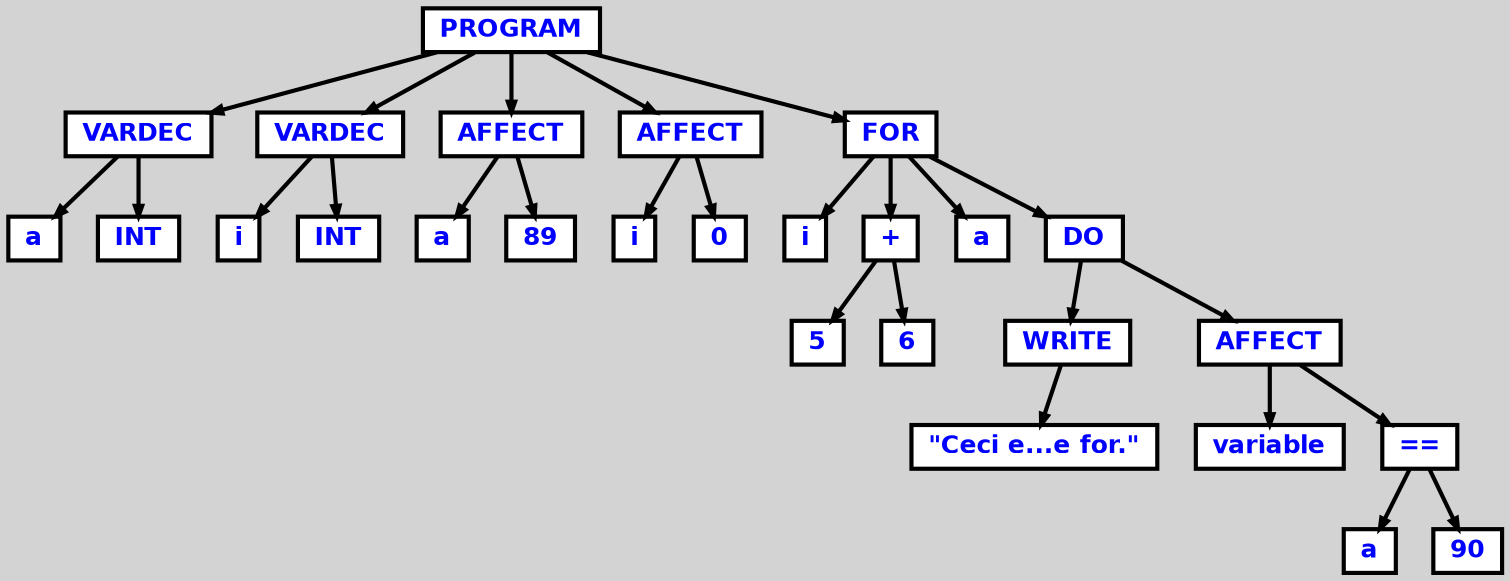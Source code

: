 digraph {

	ordering=out;
	ranksep=.4;
	bgcolor="lightgrey"; node [shape=box, fixedsize=false, fontsize=12, fontname="Helvetica-bold", fontcolor="blue"
		width=.25, height=.25, color="black", fillcolor="white", style="filled, solid, bold"];
	edge [arrowsize=.5, color="black", style="bold"]

  n0 [label="PROGRAM"];
  n1 [label="VARDEC"];
  n1 [label="VARDEC"];
  n2 [label="a"];
  n3 [label="INT"];
  n4 [label="VARDEC"];
  n4 [label="VARDEC"];
  n5 [label="i"];
  n6 [label="INT"];
  n7 [label="AFFECT"];
  n7 [label="AFFECT"];
  n8 [label="a"];
  n9 [label="89"];
  n10 [label="AFFECT"];
  n10 [label="AFFECT"];
  n11 [label="i"];
  n12 [label="0"];
  n13 [label="FOR"];
  n13 [label="FOR"];
  n14 [label="i"];
  n15 [label="+"];
  n15 [label="+"];
  n16 [label="5"];
  n17 [label="6"];
  n18 [label="a"];
  n19 [label="DO"];
  n19 [label="DO"];
  n20 [label="WRITE"];
  n20 [label="WRITE"];
  n21 [label="\"Ceci e...e for.\""];
  n22 [label="AFFECT"];
  n22 [label="AFFECT"];
  n23 [label="variable"];
  n24 [label="=="];
  n24 [label="=="];
  n25 [label="a"];
  n26 [label="90"];

  n0 -> n1 // "PROGRAM" -> "VARDEC"
  n1 -> n2 // "VARDEC" -> "a"
  n1 -> n3 // "VARDEC" -> "INT"
  n0 -> n4 // "PROGRAM" -> "VARDEC"
  n4 -> n5 // "VARDEC" -> "i"
  n4 -> n6 // "VARDEC" -> "INT"
  n0 -> n7 // "PROGRAM" -> "AFFECT"
  n7 -> n8 // "AFFECT" -> "a"
  n7 -> n9 // "AFFECT" -> "89"
  n0 -> n10 // "PROGRAM" -> "AFFECT"
  n10 -> n11 // "AFFECT" -> "i"
  n10 -> n12 // "AFFECT" -> "0"
  n0 -> n13 // "PROGRAM" -> "FOR"
  n13 -> n14 // "FOR" -> "i"
  n13 -> n15 // "FOR" -> "+"
  n15 -> n16 // "+" -> "5"
  n15 -> n17 // "+" -> "6"
  n13 -> n18 // "FOR" -> "a"
  n13 -> n19 // "FOR" -> "DO"
  n19 -> n20 // "DO" -> "WRITE"
  n20 -> n21 // "WRITE" -> "\"Ceci e...e for.\""
  n19 -> n22 // "DO" -> "AFFECT"
  n22 -> n23 // "AFFECT" -> "variable"
  n22 -> n24 // "AFFECT" -> "=="
  n24 -> n25 // "==" -> "a"
  n24 -> n26 // "==" -> "90"

}
